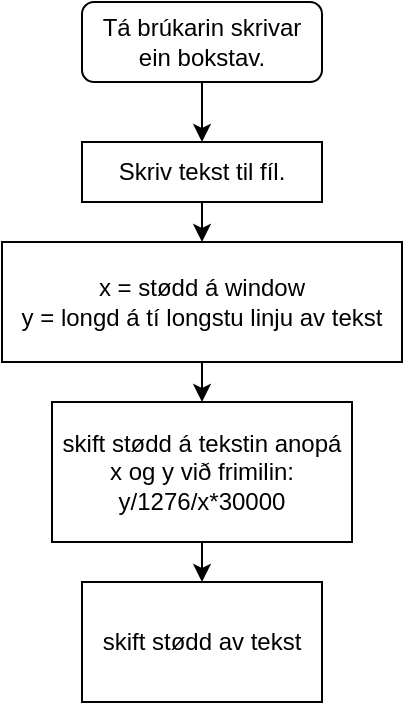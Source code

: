 <mxfile version="21.0.8" type="github">
  <diagram id="C5RBs43oDa-KdzZeNtuy" name="Page-1">
    <mxGraphModel dx="794" dy="404" grid="1" gridSize="10" guides="1" tooltips="1" connect="1" arrows="1" fold="1" page="1" pageScale="1" pageWidth="827" pageHeight="1169" math="0" shadow="0">
      <root>
        <mxCell id="WIyWlLk6GJQsqaUBKTNV-0" />
        <mxCell id="WIyWlLk6GJQsqaUBKTNV-1" parent="WIyWlLk6GJQsqaUBKTNV-0" />
        <mxCell id="10B-1qVWrMh_vjT5l7JX-0" style="edgeStyle=orthogonalEdgeStyle;rounded=0;orthogonalLoop=1;jettySize=auto;html=1;exitX=0.5;exitY=1;exitDx=0;exitDy=0;entryX=0.5;entryY=0;entryDx=0;entryDy=0;" parent="WIyWlLk6GJQsqaUBKTNV-1" source="WIyWlLk6GJQsqaUBKTNV-3" target="M2OSVDVsZNhDemcJk5F3-0" edge="1">
          <mxGeometry relative="1" as="geometry" />
        </mxCell>
        <mxCell id="WIyWlLk6GJQsqaUBKTNV-3" value="&lt;div&gt;Tá brúkarin skrivar ein bokstav.&lt;/div&gt;" style="rounded=1;whiteSpace=wrap;html=1;fontSize=12;glass=0;strokeWidth=1;shadow=0;" parent="WIyWlLk6GJQsqaUBKTNV-1" vertex="1">
          <mxGeometry x="160" y="80" width="120" height="40" as="geometry" />
        </mxCell>
        <mxCell id="10B-1qVWrMh_vjT5l7JX-1" style="edgeStyle=orthogonalEdgeStyle;rounded=0;orthogonalLoop=1;jettySize=auto;html=1;exitX=0.5;exitY=1;exitDx=0;exitDy=0;entryX=0.5;entryY=0;entryDx=0;entryDy=0;" parent="WIyWlLk6GJQsqaUBKTNV-1" source="M2OSVDVsZNhDemcJk5F3-0" target="M2OSVDVsZNhDemcJk5F3-9" edge="1">
          <mxGeometry relative="1" as="geometry" />
        </mxCell>
        <mxCell id="M2OSVDVsZNhDemcJk5F3-0" value="&lt;div&gt;Skriv tekst til fíl.&lt;/div&gt;&lt;div style=&quot;display:none&quot; id=&quot;SDCloudData&quot;&gt;,&lt;br&gt;&lt;/div&gt;" style="rounded=0;whiteSpace=wrap;html=1;" parent="WIyWlLk6GJQsqaUBKTNV-1" vertex="1">
          <mxGeometry x="160" y="150" width="120" height="30" as="geometry" />
        </mxCell>
        <mxCell id="M2OSVDVsZNhDemcJk5F3-7" style="edgeStyle=orthogonalEdgeStyle;rounded=0;orthogonalLoop=1;jettySize=auto;html=1;exitX=0.5;exitY=1;exitDx=0;exitDy=0;entryX=0.5;entryY=0;entryDx=0;entryDy=0;" parent="WIyWlLk6GJQsqaUBKTNV-1" source="M2OSVDVsZNhDemcJk5F3-1" target="M2OSVDVsZNhDemcJk5F3-6" edge="1">
          <mxGeometry relative="1" as="geometry" />
        </mxCell>
        <mxCell id="M2OSVDVsZNhDemcJk5F3-1" value="&lt;div&gt;skift stødd á tekstin anopá x og y við frimilin:&lt;/div&gt;&lt;div&gt;y/1276/x*30000&lt;/div&gt;" style="rounded=0;whiteSpace=wrap;html=1;" parent="WIyWlLk6GJQsqaUBKTNV-1" vertex="1">
          <mxGeometry x="145" y="280" width="150" height="70" as="geometry" />
        </mxCell>
        <mxCell id="M2OSVDVsZNhDemcJk5F3-6" value="skift stødd av tekst" style="rounded=0;whiteSpace=wrap;html=1;" parent="WIyWlLk6GJQsqaUBKTNV-1" vertex="1">
          <mxGeometry x="160" y="370" width="120" height="60" as="geometry" />
        </mxCell>
        <mxCell id="M2OSVDVsZNhDemcJk5F3-11" style="edgeStyle=orthogonalEdgeStyle;rounded=0;orthogonalLoop=1;jettySize=auto;html=1;exitX=0.5;exitY=1;exitDx=0;exitDy=0;entryX=0.5;entryY=0;entryDx=0;entryDy=0;" parent="WIyWlLk6GJQsqaUBKTNV-1" source="M2OSVDVsZNhDemcJk5F3-9" target="M2OSVDVsZNhDemcJk5F3-1" edge="1">
          <mxGeometry relative="1" as="geometry" />
        </mxCell>
        <mxCell id="M2OSVDVsZNhDemcJk5F3-9" value="&lt;div&gt;x = stødd á window&lt;/div&gt;&lt;div&gt;y = longd á tí longstu linju av tekst&lt;br&gt;&lt;/div&gt;" style="rounded=0;whiteSpace=wrap;html=1;" parent="WIyWlLk6GJQsqaUBKTNV-1" vertex="1">
          <mxGeometry x="120" y="200" width="200" height="60" as="geometry" />
        </mxCell>
      </root>
    </mxGraphModel>
  </diagram>
</mxfile>
